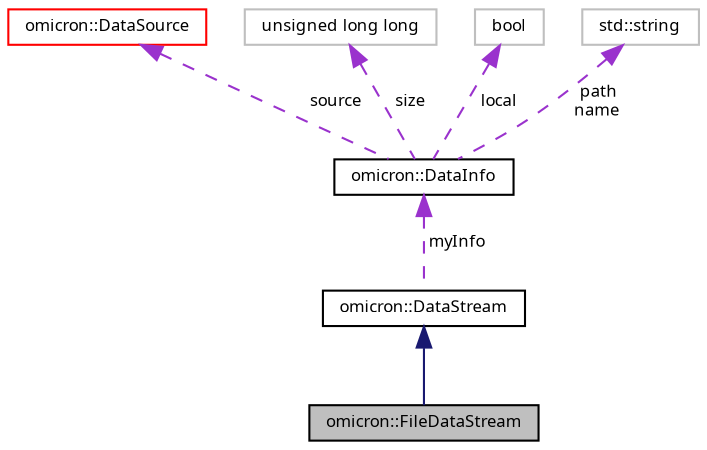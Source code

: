 digraph "omicron::FileDataStream"
{
  bgcolor="transparent";
  edge [fontname="FreeSans.ttf",fontsize="8",labelfontname="FreeSans.ttf",labelfontsize="8"];
  node [fontname="FreeSans.ttf",fontsize="8",shape=record];
  Node1 [label="omicron::FileDataStream",height=0.2,width=0.4,color="black", fillcolor="grey75", style="filled" fontcolor="black"];
  Node2 -> Node1 [dir="back",color="midnightblue",fontsize="8",style="solid",fontname="FreeSans.ttf"];
  Node2 [label="omicron::DataStream",height=0.2,width=0.4,color="black",URL="$classomicron_1_1_data_stream.html"];
  Node3 -> Node2 [dir="back",color="darkorchid3",fontsize="8",style="dashed",label=" myInfo" ,fontname="FreeSans.ttf"];
  Node3 [label="omicron::DataInfo",height=0.2,width=0.4,color="black",URL="$structomicron_1_1_data_info.html"];
  Node4 -> Node3 [dir="back",color="darkorchid3",fontsize="8",style="dashed",label=" source" ,fontname="FreeSans.ttf"];
  Node4 [label="omicron::DataSource",height=0.2,width=0.4,color="red",URL="$classomicron_1_1_data_source.html"];
  Node5 -> Node3 [dir="back",color="darkorchid3",fontsize="8",style="dashed",label=" size" ,fontname="FreeSans.ttf"];
  Node5 [label="unsigned long long",height=0.2,width=0.4,color="grey75"];
  Node6 -> Node3 [dir="back",color="darkorchid3",fontsize="8",style="dashed",label=" local" ,fontname="FreeSans.ttf"];
  Node6 [label="bool",height=0.2,width=0.4,color="grey75"];
  Node7 -> Node3 [dir="back",color="darkorchid3",fontsize="8",style="dashed",label=" path\nname" ,fontname="FreeSans.ttf"];
  Node7 [label="std::string",height=0.2,width=0.4,color="grey75",tooltip="STL class. "];
}
